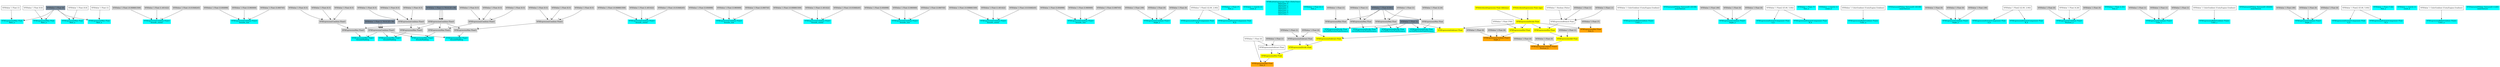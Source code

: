 digraph G {
node0 [shape="box" color="cyan" style="filled" label="VFXExpressionMax Float
Rate_a"]
node1 [shape="box" label="VFXValue`1 Float (1)"]
node2 [shape="box" color="lightslategray" style="filled" label="VFXValue`1 Float (0)"]
node3 [shape="box" color="cyan" style="filled" label="VFXExpressionMax Float
Rate_a"]
node4 [shape="box" label="VFXValue`1 Float (0.8)"]
node5 [shape="box" color="cyan" style="filled" label="VFXExpressionMax Float
Rate_a"]
node6 [shape="box" label="VFXValue`1 Float (0.8)"]
node7 [shape="box" color="cyan" style="filled" label="VFXExpressionMax Float
Rate_a"]
node8 [shape="box" label="VFXValue`1 Float (1)"]
node9 [shape="box" color="cyan" style="filled" label="VFXExpressionCombine Float3
bounds_center"]
node10 [shape="box" color="lightgray" style="filled" label="VFXValue`1 Float (-0.008661509)"]
node11 [shape="box" color="lightgray" style="filled" label="VFXValue`1 Float (1.401422)"]
node12 [shape="box" color="lightgray" style="filled" label="VFXValue`1 Float (-0.01848245)"]
node13 [shape="box" color="cyan" style="filled" label="VFXExpressionCombine Float3
bounds_size"]
node14 [shape="box" color="lightgray" style="filled" label="VFXValue`1 Float (3.004998)"]
node15 [shape="box" color="lightgray" style="filled" label="VFXValue`1 Float (3.960069)"]
node16 [shape="box" color="lightgray" style="filled" label="VFXValue`1 Float (3.060745)"]
node17 [shape="box" color="cyan" style="filled" label="VFXExpressionMin Float3
boundsPadding"]
node18 [shape="box" color="lightgray" style="filled" label="VFXExpressionMax Float3"]
node19 [shape="box" color="lightgray" style="filled" label="VFXExpressionCombine Float3"]
node20 [shape="box" color="lightgray" style="filled" label="VFXValue`1 Float (0.5)"]
node21 [shape="box" color="lightgray" style="filled" label="VFXValue`1 Float (0.5)"]
node22 [shape="box" color="lightgray" style="filled" label="VFXValue`1 Float (0.5)"]
node23 [shape="box" color="lightgray" style="filled" label="VFXExpressionCombine Float3"]
node24 [shape="box" color="lightslategray" style="filled" label="VFXValue`1 Float (-1.701412E+38)"]
node25 [shape="box" color="lightgray" style="filled" label="VFXExpressionCombine Float3"]
node26 [shape="box" color="lightslategray" style="filled" label="VFXValue`1 Float (1.701412E+38)"]
node27 [shape="box" color="cyan" style="filled" label="VFXExpressionCombine Float3
bounds_center"]
node28 [shape="box" color="lightgray" style="filled" label="VFXValue`1 Float (-0.008661509)"]
node29 [shape="box" color="lightgray" style="filled" label="VFXValue`1 Float (1.401422)"]
node30 [shape="box" color="lightgray" style="filled" label="VFXValue`1 Float (-0.01848245)"]
node31 [shape="box" color="cyan" style="filled" label="VFXExpressionCombine Float3
bounds_size"]
node32 [shape="box" color="lightgray" style="filled" label="VFXValue`1 Float (3.004998)"]
node33 [shape="box" color="lightgray" style="filled" label="VFXValue`1 Float (3.960069)"]
node34 [shape="box" color="lightgray" style="filled" label="VFXValue`1 Float (3.060745)"]
node35 [shape="box" color="cyan" style="filled" label="VFXExpressionMin Float3
boundsPadding"]
node36 [shape="box" color="lightgray" style="filled" label="VFXExpressionMax Float3"]
node37 [shape="box" color="lightgray" style="filled" label="VFXExpressionCombine Float3"]
node38 [shape="box" color="lightgray" style="filled" label="VFXValue`1 Float (0.5)"]
node39 [shape="box" color="lightgray" style="filled" label="VFXValue`1 Float (0.5)"]
node40 [shape="box" color="lightgray" style="filled" label="VFXValue`1 Float (0.5)"]
node41 [shape="box" color="cyan" style="filled" label="VFXExpressionCombine Float3
bounds_center"]
node42 [shape="box" color="lightgray" style="filled" label="VFXValue`1 Float (-0.008661509)"]
node43 [shape="box" color="lightgray" style="filled" label="VFXValue`1 Float (1.401422)"]
node44 [shape="box" color="lightgray" style="filled" label="VFXValue`1 Float (-0.01848245)"]
node45 [shape="box" color="cyan" style="filled" label="VFXExpressionCombine Float3
bounds_size"]
node46 [shape="box" color="lightgray" style="filled" label="VFXValue`1 Float (3.004998)"]
node47 [shape="box" color="lightgray" style="filled" label="VFXValue`1 Float (3.960069)"]
node48 [shape="box" color="lightgray" style="filled" label="VFXValue`1 Float (3.060745)"]
node49 [shape="box" color="cyan" style="filled" label="VFXExpressionMin Float3
boundsPadding"]
node50 [shape="box" color="lightgray" style="filled" label="VFXExpressionMax Float3"]
node51 [shape="box" color="lightgray" style="filled" label="VFXExpressionCombine Float3"]
node52 [shape="box" color="lightgray" style="filled" label="VFXValue`1 Float (0.5)"]
node53 [shape="box" color="lightgray" style="filled" label="VFXValue`1 Float (0.5)"]
node54 [shape="box" color="lightgray" style="filled" label="VFXValue`1 Float (0.5)"]
node55 [shape="box" color="cyan" style="filled" label="VFXExpressionCombine Float3
bounds_center"]
node56 [shape="box" color="lightgray" style="filled" label="VFXValue`1 Float (-0.008661509)"]
node57 [shape="box" color="lightgray" style="filled" label="VFXValue`1 Float (1.401422)"]
node58 [shape="box" color="lightgray" style="filled" label="VFXValue`1 Float (-0.01848245)"]
node59 [shape="box" color="cyan" style="filled" label="VFXExpressionCombine Float3
bounds_size"]
node60 [shape="box" color="lightgray" style="filled" label="VFXValue`1 Float (3.004998)"]
node61 [shape="box" color="lightgray" style="filled" label="VFXValue`1 Float (3.960069)"]
node62 [shape="box" color="lightgray" style="filled" label="VFXValue`1 Float (3.060745)"]
node63 [shape="box" color="cyan" style="filled" label="VFXExpressionMin Float3
boundsPadding"]
node64 [shape="box" color="lightgray" style="filled" label="VFXExpressionMax Float3"]
node65 [shape="box" color="lightgray" style="filled" label="VFXExpressionCombine Float3"]
node66 [shape="box" color="lightgray" style="filled" label="VFXValue`1 Float (0.5)"]
node67 [shape="box" color="lightgray" style="filled" label="VFXValue`1 Float (0.5)"]
node68 [shape="box" color="lightgray" style="filled" label="VFXValue`1 Float (0.5)"]
node69 [shape="box" color="cyan" style="filled" label="VFXExpressionCombine Float3
Angle_a"]
node70 [shape="box" color="lightgray" style="filled" label="VFXValue`1 Float (-90)"]
node71 [shape="box" color="lightgray" style="filled" label="VFXValue`1 Float (0)"]
node72 [shape="box" color="lightgray" style="filled" label="VFXValue`1 Float (0)"]
node73 [shape="box" color="cyan" style="filled" label="VFXExpressionExtractComponent Float
A_b"]
node74 [shape="box" label="VFXValue`1 Float2 ((2.00, 2.00))"]
node75 [shape="box" color="cyan" style="filled" label="VFXExpressionExtractComponent Float
B_b"]
node76 [shape="box" color="cyan" style="filled" label="VFXValue`1 Float (7)
Size_a"]
node77 [shape="box" color="cyan" style="filled" label="VFXValue`1 Uint32 (1)
count_b"]
node78 [shape="box" color="cyan" style="filled" label="VFXBuiltInExpression Float (DeltaTime)
deltaTime_b
deltaTime_c
deltaTime_b
deltaTime_c
deltaTime_e
deltaTime_b
deltaTime_c"]
node79 [shape="box" color="cyan" style="filled" label="VFXValue`1 Float (0.1)
Size_a"]
node80 [shape="box" color="orange" style="filled" label="VFXExpressionMul Float
Size_b"]
node81 [shape="box" color="yellow" style="filled" label="VFXExpressionDivide Float"]
node82 [shape="box" color="yellow" style="filled" label="VFXAttributeExpression Float (age)"]
node83 [shape="box" color="yellow" style="filled" label="VFXAttributeExpression Float (lifetime)"]
node84 [shape="box" color="lightgray" style="filled" label="VFXValue`1 Float (7)"]
node85 [shape="box" color="cyan" style="filled" label="VFXExpressionBakeGradient Float2
Color_c"]
node86 [shape="box" label="VFXValue`1 ColorGradient (UnityEngine.Gradient)"]
node87 [shape="box" color="cyan" style="filled" label="VFXExpressionDivide Float
invSoftParticlesFadeDistance"]
node88 [shape="box" color="lightslategray" style="filled" label="VFXValue`1 Float (1)"]
node89 [shape="box" color="lightgray" style="filled" label="VFXExpressionMax Float"]
node90 [shape="box" color="lightgray" style="filled" label="VFXValue`1 Float (1)"]
node91 [shape="box" color="lightslategray" style="filled" label="VFXValue`1 Float (0.001)"]
node92 [shape="box" color="cyan" style="filled" label="VFXTexture2DValue Texture2D (30198)
mainTexture"]
node93 [shape="box" color="cyan" style="filled" label="VFXExpressionCombine Float3
Angle_a"]
node94 [shape="box" color="lightgray" style="filled" label="VFXValue`1 Float (-90)"]
node95 [shape="box" color="lightgray" style="filled" label="VFXValue`1 Float (0)"]
node96 [shape="box" color="lightgray" style="filled" label="VFXValue`1 Float (0)"]
node97 [shape="box" color="cyan" style="filled" label="VFXExpressionExtractComponent Float
A_b"]
node98 [shape="box" label="VFXValue`1 Float2 ((5.00, 5.00))"]
node99 [shape="box" color="cyan" style="filled" label="VFXExpressionExtractComponent Float
B_b"]
node100 [shape="box" color="cyan" style="filled" label="VFXValue`1 Float (7)
Size_a"]
node101 [shape="box" color="cyan" style="filled" label="VFXValue`1 Uint32 (1)
count_b"]
node102 [shape="box" color="cyan" style="filled" label="VFXExpressionBakeGradient Float2
Color_a"]
node103 [shape="box" label="VFXValue`1 ColorGradient (UnityEngine.Gradient)"]
node104 [shape="box" color="cyan" style="filled" label="VFXExpressionDivide Float
invSoftParticlesFadeDistance"]
node105 [shape="box" color="lightgray" style="filled" label="VFXExpressionMax Float"]
node106 [shape="box" color="lightgray" style="filled" label="VFXValue`1 Float (1)"]
node107 [shape="box" color="cyan" style="filled" label="VFXTexture2DValue Texture2D (30198)
mainTexture"]
node108 [shape="box" color="cyan" style="filled" label="VFXExpressionCombine Float3
Angle_a"]
node109 [shape="box" color="lightgray" style="filled" label="VFXValue`1 Float (0)"]
node110 [shape="box" color="lightgray" style="filled" label="VFXValue`1 Float (0)"]
node111 [shape="box" color="lightgray" style="filled" label="VFXValue`1 Float (-90)"]
node112 [shape="box" color="cyan" style="filled" label="VFXExpressionExtractComponent Float
A_b"]
node113 [shape="box" label="VFXValue`1 Float2 ((2.00, 2.00))"]
node114 [shape="box" color="cyan" style="filled" label="VFXExpressionExtractComponent Float
B_b"]
node115 [shape="box" color="cyan" style="filled" label="VFXExpressionCombine Float3
Position_a"]
node116 [shape="box" color="lightgray" style="filled" label="VFXValue`1 Float (0)"]
node117 [shape="box" label="VFXValue`1 Float (4.26)"]
node118 [shape="box" color="lightgray" style="filled" label="VFXValue`1 Float (0)"]
node119 [shape="box" color="cyan" style="filled" label="VFXValue`1 Float (1.91)
Size_b"]
node120 [shape="box" color="cyan" style="filled" label="VFXExpressionCombine Float3
Color_c"]
node121 [shape="box" color="lightgray" style="filled" label="VFXValue`1 Float (1)"]
node122 [shape="box" color="lightgray" style="filled" label="VFXValue`1 Float (1)"]
node123 [shape="box" color="lightgray" style="filled" label="VFXValue`1 Float (1)"]
node124 [shape="box" color="orange" style="filled" label="VFXExpressionAdd Float
Size_d"]
node125 [shape="box" label="VFXValue`1 Float (0)"]
node126 [shape="box" color="yellow" style="filled" label="VFXExpressionMul Float"]
node127 [shape="box" color="yellow" style="filled" label="VFXExpressionDivide Float"]
node128 [shape="box" color="yellow" style="filled" label="VFXExpressionSubtract Float"]
node129 [shape="box" color="yellow" style="filled" label="VFXExpressionSubtract Float"]
node130 [shape="box" color="lightgray" style="filled" label="VFXValue`1 Float (0)"]
node131 [shape="box" color="lightgray" style="filled" label="VFXExpressionSubtract Float"]
node132 [shape="box" color="lightgray" style="filled" label="VFXValue`1 Float (1)"]
node133 [shape="box" label="VFXExpressionSubtract Float"]
node134 [shape="box" color="lightgray" style="filled" label="VFXValue`1 Float (1)"]
node135 [shape="box" color="orange" style="filled" label="VFXExpressionCombine Float3
Angle_a"]
node136 [shape="box" color="lightgray" style="filled" label="VFXValue`1 Float (0)"]
node137 [shape="box" color="yellow" style="filled" label="VFXExpressionMul Float"]
node138 [shape="box" label="VFXValue`1 Float (700)"]
node139 [shape="box" color="lightgray" style="filled" label="VFXValue`1 Float (0)"]
node140 [shape="box" color="orange" style="filled" label="VFXExpressionCombine Float3
Position_b"]
node141 [shape="box" color="lightgray" style="filled" label="VFXValue`1 Float (0)"]
node142 [shape="box" color="yellow" style="filled" label="VFXExpressionAdd Float"]
node143 [shape="box" color="yellow" style="filled" label="VFXExpressionMul Float"]
node144 [shape="box" label="VFXExpressionBranch Float"]
node145 [shape="box" label="VFXValue`1 Boolean (False)"]
node146 [shape="box" color="lightgray" style="filled" label="VFXValue`1 Float (1)"]
node147 [shape="box" color="lightgray" style="filled" label="VFXValue`1 Float (-1)"]
node148 [shape="box" color="lightgray" style="filled" label="VFXValue`1 Float (1)"]
node149 [shape="box" color="lightgray" style="filled" label="VFXValue`1 Float (0)"]
node150 [shape="box" color="cyan" style="filled" label="VFXExpressionBakeGradient Float2
Color_c"]
node151 [shape="box" label="VFXValue`1 ColorGradient (UnityEngine.Gradient)"]
node152 [shape="box" color="cyan" style="filled" label="VFXExpressionDivide Float
invSoftParticlesFadeDistance"]
node153 [shape="box" color="lightgray" style="filled" label="VFXExpressionMax Float"]
node154 [shape="box" color="lightgray" style="filled" label="VFXValue`1 Float (1)"]
node155 [shape="box" color="cyan" style="filled" label="VFXTexture2DValue Texture2D (30200)
mainTexture"]
node156 [shape="box" color="cyan" style="filled" label="VFXExpressionCombine Float3
Angle_a"]
node157 [shape="box" color="lightgray" style="filled" label="VFXValue`1 Float (-90)"]
node158 [shape="box" color="lightgray" style="filled" label="VFXValue`1 Float (0)"]
node159 [shape="box" color="lightgray" style="filled" label="VFXValue`1 Float (0)"]
node160 [shape="box" color="cyan" style="filled" label="VFXExpressionExtractComponent Float
A_b"]
node161 [shape="box" label="VFXValue`1 Float2 ((5.00, 5.00))"]
node162 [shape="box" color="cyan" style="filled" label="VFXExpressionExtractComponent Float
B_b"]
node163 [shape="box" color="cyan" style="filled" label="VFXValue`1 Float (7.02)
Size_a"]
node164 [shape="box" color="cyan" style="filled" label="VFXValue`1 Uint32 (1)
count_b"]
node165 [shape="box" color="cyan" style="filled" label="VFXExpressionBakeGradient Float2
Color_a"]
node166 [shape="box" label="VFXValue`1 ColorGradient (UnityEngine.Gradient)"]
node167 [shape="box" color="cyan" style="filled" label="VFXExpressionDivide Float
invSoftParticlesFadeDistance"]
node168 [shape="box" color="lightgray" style="filled" label="VFXExpressionMax Float"]
node169 [shape="box" color="lightgray" style="filled" label="VFXValue`1 Float (2.24)"]
node170 [shape="box" color="cyan" style="filled" label="VFXTexture2DValue Texture2D (1240)
mainTexture"]
node1 -> node0 [headlabel="0"]
node2 -> node0 [headlabel="1"]
node4 -> node3 [headlabel="0"]
node2 -> node3 [headlabel="1"]
node6 -> node5 [headlabel="0"]
node2 -> node5 [headlabel="1"]
node8 -> node7 [headlabel="0"]
node2 -> node7 [headlabel="1"]
node10 -> node9 [headlabel="0"]
node11 -> node9 [headlabel="1"]
node12 -> node9 [headlabel="2"]
node14 -> node13 [headlabel="0"]
node15 -> node13 [headlabel="1"]
node16 -> node13 [headlabel="2"]
node18 -> node17 [headlabel="0"]
node25 -> node17 [headlabel="1"]
node19 -> node18 [headlabel="0"]
node23 -> node18 [headlabel="1"]
node20 -> node19 [headlabel="0"]
node21 -> node19 [headlabel="1"]
node22 -> node19 [headlabel="2"]
node24 -> node23 [headlabel="0"]
node24 -> node23 [headlabel="1"]
node24 -> node23 [headlabel="2"]
node26 -> node25 [headlabel="0"]
node26 -> node25 [headlabel="1"]
node26 -> node25 [headlabel="2"]
node28 -> node27 [headlabel="0"]
node29 -> node27 [headlabel="1"]
node30 -> node27 [headlabel="2"]
node32 -> node31 [headlabel="0"]
node33 -> node31 [headlabel="1"]
node34 -> node31 [headlabel="2"]
node36 -> node35 [headlabel="0"]
node25 -> node35 [headlabel="1"]
node37 -> node36 [headlabel="0"]
node23 -> node36 [headlabel="1"]
node38 -> node37 [headlabel="0"]
node39 -> node37 [headlabel="1"]
node40 -> node37 [headlabel="2"]
node42 -> node41 [headlabel="0"]
node43 -> node41 [headlabel="1"]
node44 -> node41 [headlabel="2"]
node46 -> node45 [headlabel="0"]
node47 -> node45 [headlabel="1"]
node48 -> node45 [headlabel="2"]
node50 -> node49 [headlabel="0"]
node25 -> node49 [headlabel="1"]
node51 -> node50 [headlabel="0"]
node23 -> node50 [headlabel="1"]
node52 -> node51 [headlabel="0"]
node53 -> node51 [headlabel="1"]
node54 -> node51 [headlabel="2"]
node56 -> node55 [headlabel="0"]
node57 -> node55 [headlabel="1"]
node58 -> node55 [headlabel="2"]
node60 -> node59 [headlabel="0"]
node61 -> node59 [headlabel="1"]
node62 -> node59 [headlabel="2"]
node64 -> node63 [headlabel="0"]
node25 -> node63 [headlabel="1"]
node65 -> node64 [headlabel="0"]
node23 -> node64 [headlabel="1"]
node66 -> node65 [headlabel="0"]
node67 -> node65 [headlabel="1"]
node68 -> node65 [headlabel="2"]
node70 -> node69 [headlabel="0"]
node71 -> node69 [headlabel="1"]
node72 -> node69 [headlabel="2"]
node74 -> node73 
node74 -> node75 
node81 -> node80 [headlabel="0"]
node84 -> node80 [headlabel="1"]
node82 -> node81 [headlabel="0"]
node83 -> node81 [headlabel="1"]
node86 -> node85 
node88 -> node87 [headlabel="0"]
node89 -> node87 [headlabel="1"]
node90 -> node89 [headlabel="0"]
node91 -> node89 [headlabel="1"]
node94 -> node93 [headlabel="0"]
node95 -> node93 [headlabel="1"]
node96 -> node93 [headlabel="2"]
node98 -> node97 
node98 -> node99 
node103 -> node102 
node88 -> node104 [headlabel="0"]
node105 -> node104 [headlabel="1"]
node106 -> node105 [headlabel="0"]
node91 -> node105 [headlabel="1"]
node109 -> node108 [headlabel="0"]
node110 -> node108 [headlabel="1"]
node111 -> node108 [headlabel="2"]
node113 -> node112 
node113 -> node114 
node116 -> node115 [headlabel="0"]
node117 -> node115 [headlabel="1"]
node118 -> node115 [headlabel="2"]
node121 -> node120 [headlabel="0"]
node122 -> node120 [headlabel="1"]
node123 -> node120 [headlabel="2"]
node125 -> node124 [headlabel="0"]
node126 -> node124 [headlabel="1"]
node127 -> node126 [headlabel="0"]
node133 -> node126 [headlabel="1"]
node128 -> node127 [headlabel="0"]
node131 -> node127 [headlabel="1"]
node129 -> node128 [headlabel="0"]
node130 -> node128 [headlabel="1"]
node88 -> node129 [headlabel="0"]
node81 -> node129 [headlabel="1"]
node132 -> node131 [headlabel="0"]
node130 -> node131 [headlabel="1"]
node134 -> node133 [headlabel="0"]
node125 -> node133 [headlabel="1"]
node136 -> node135 [headlabel="0"]
node137 -> node135 [headlabel="1"]
node139 -> node135 [headlabel="2"]
node81 -> node137 [headlabel="0"]
node138 -> node137 [headlabel="1"]
node141 -> node140 [headlabel="0"]
node142 -> node140 [headlabel="1"]
node149 -> node140 [headlabel="2"]
node143 -> node142 [headlabel="0"]
node148 -> node142 [headlabel="1"]
node81 -> node143 [headlabel="0"]
node144 -> node143 [headlabel="1"]
node145 -> node144 [headlabel="0"]
node146 -> node144 [headlabel="1"]
node147 -> node144 [headlabel="2"]
node151 -> node150 
node88 -> node152 [headlabel="0"]
node153 -> node152 [headlabel="1"]
node154 -> node153 [headlabel="0"]
node91 -> node153 [headlabel="1"]
node157 -> node156 [headlabel="0"]
node158 -> node156 [headlabel="1"]
node159 -> node156 [headlabel="2"]
node161 -> node160 
node161 -> node162 
node166 -> node165 
node88 -> node167 [headlabel="0"]
node168 -> node167 [headlabel="1"]
node169 -> node168 [headlabel="0"]
node91 -> node168 [headlabel="1"]
}
